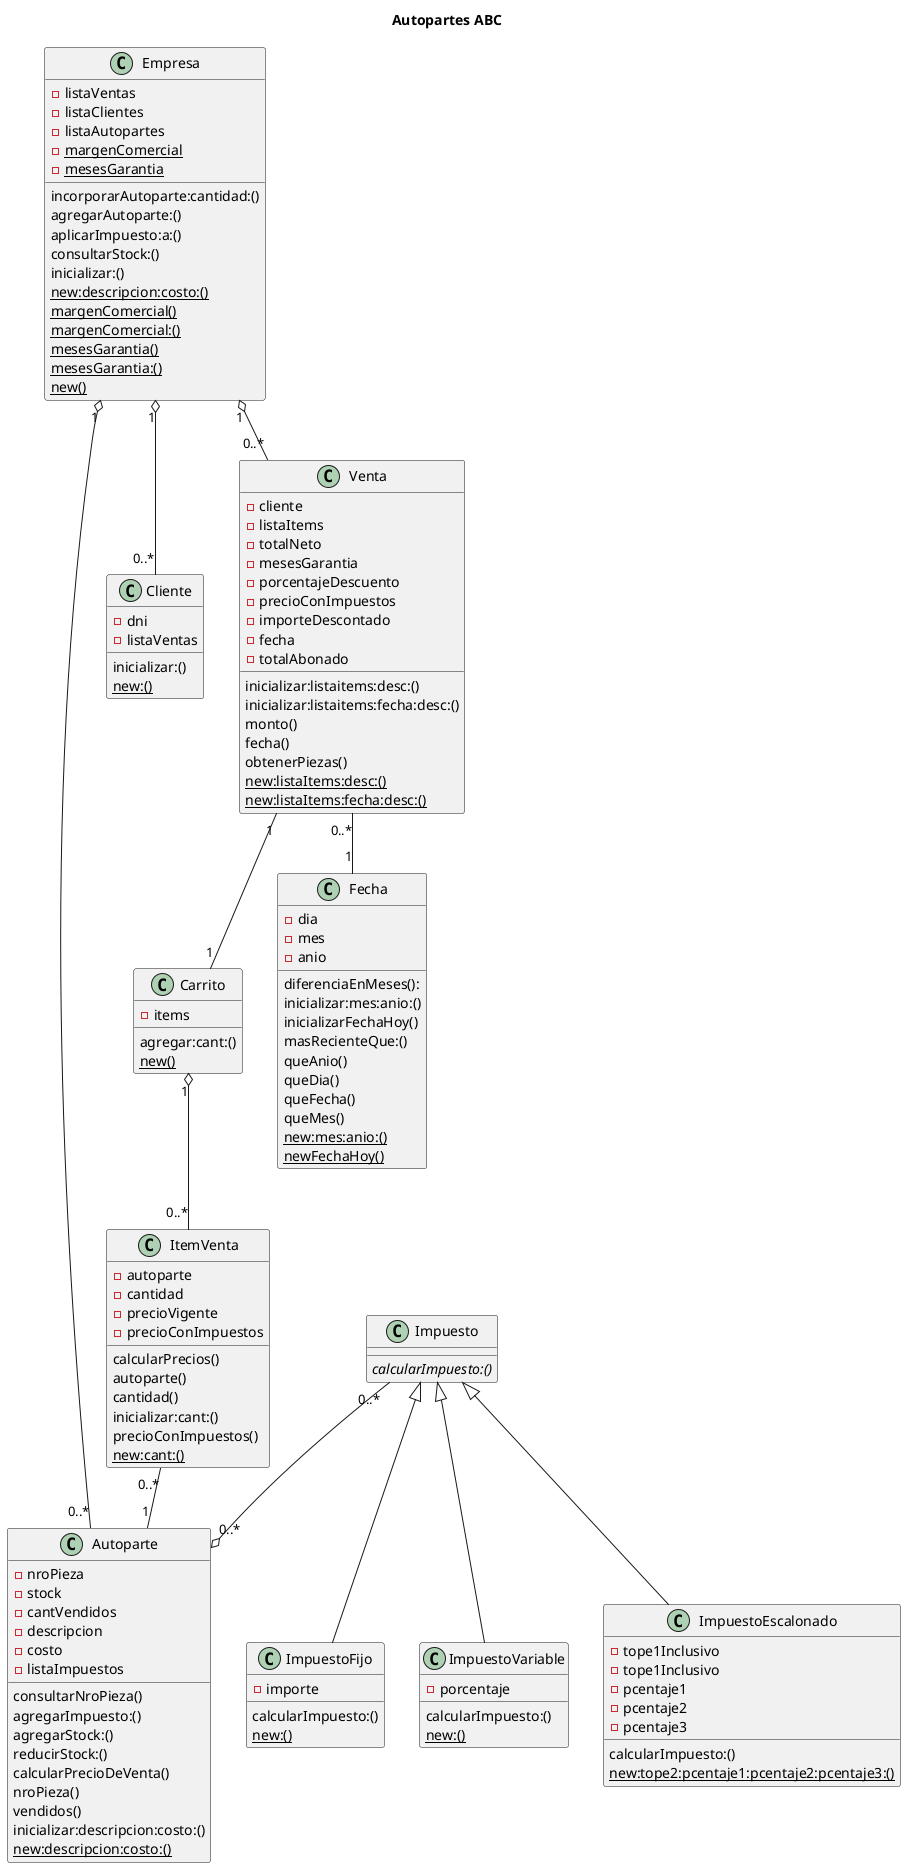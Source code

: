@startuml

title Autopartes ABC
' skinparam linetype ortho

class Empresa {
-listaVentas
-listaClientes
-listaAutopartes
-{static}margenComercial
-{static}mesesGarantia
incorporarAutoparte:cantidad:()
agregarAutoparte:()
aplicarImpuesto:a:()
consultarStock:()
inicializar:()
{static}new:descripcion:costo:()
{static}margenComercial()
{static}margenComercial:()
{static}mesesGarantia()
{static}mesesGarantia:()
{static}new()

}

class Autoparte {
-nroPieza
-stock
-cantVendidos 
-descripcion
-costo
-listaImpuestos

consultarNroPieza()
agregarImpuesto:()
agregarStock:()
reducirStock:()
calcularPrecioDeVenta()
nroPieza()
vendidos()
inicializar:descripcion:costo:()
{static}new:descripcion:costo:()

}

class Cliente {
-dni
-listaVentas
inicializar:()
{static}new:()
}

class Carrito {
-items
agregar:cant:()
{static}new()
}


class ItemVenta {
-autoparte
-cantidad
-precioVigente
-precioConImpuestos
calcularPrecios()
autoparte()
cantidad()
inicializar:cant:()
precioConImpuestos()
{static}new:cant:()
}

class Venta {
-cliente
-listaItems
-totalNeto
-mesesGarantia
-porcentajeDescuento
-precioConImpuestos
-importeDescontado
-fecha
-totalAbonado
inicializar:listaitems:desc:()
inicializar:listaitems:fecha:desc:()
monto()
fecha()
obtenerPiezas()
{static}new:listaItems:desc:()
{static}new:listaItems:fecha:desc:()

}

class Fecha {
-dia
-mes
-anio
diferenciaEnMeses():
inicializar:mes:anio:()
inicializarFechaHoy()
masRecienteQue:()
queAnio()
queDia()
queFecha()
queMes()
{static}new:mes:anio:()
{static}newFechaHoy()
}

class Impuesto{
{abstract}calcularImpuesto:()
}

class ImpuestoFijo{
-importe
calcularImpuesto:()
{static}new:()
}

class ImpuestoVariable{
-porcentaje
calcularImpuesto:()
{static}new:()
}

class ImpuestoEscalonado{
-tope1Inclusivo 
-tope1Inclusivo
-pcentaje1 
-pcentaje2
-pcentaje3
calcularImpuesto:()
{static}new:tope2:pcentaje1:pcentaje2:pcentaje3:()
}



Empresa "1" o-- "0..*" Autoparte
Empresa "1" o-- "0..*" Cliente
Empresa "1" o-- "0..*" Venta
Venta "1" -- "1" Carrito
Carrito "1" o-- "0..*" ItemVenta
ItemVenta "0..*" -- "1" Autoparte
Venta "0..*" -- "1"  Fecha
Impuesto  <|-- ImpuestoFijo
Impuesto  <|-- ImpuestoVariable
Impuesto  <|-- ImpuestoEscalonado
Impuesto  "0..*" --o "0..*" Autoparte



@enduml